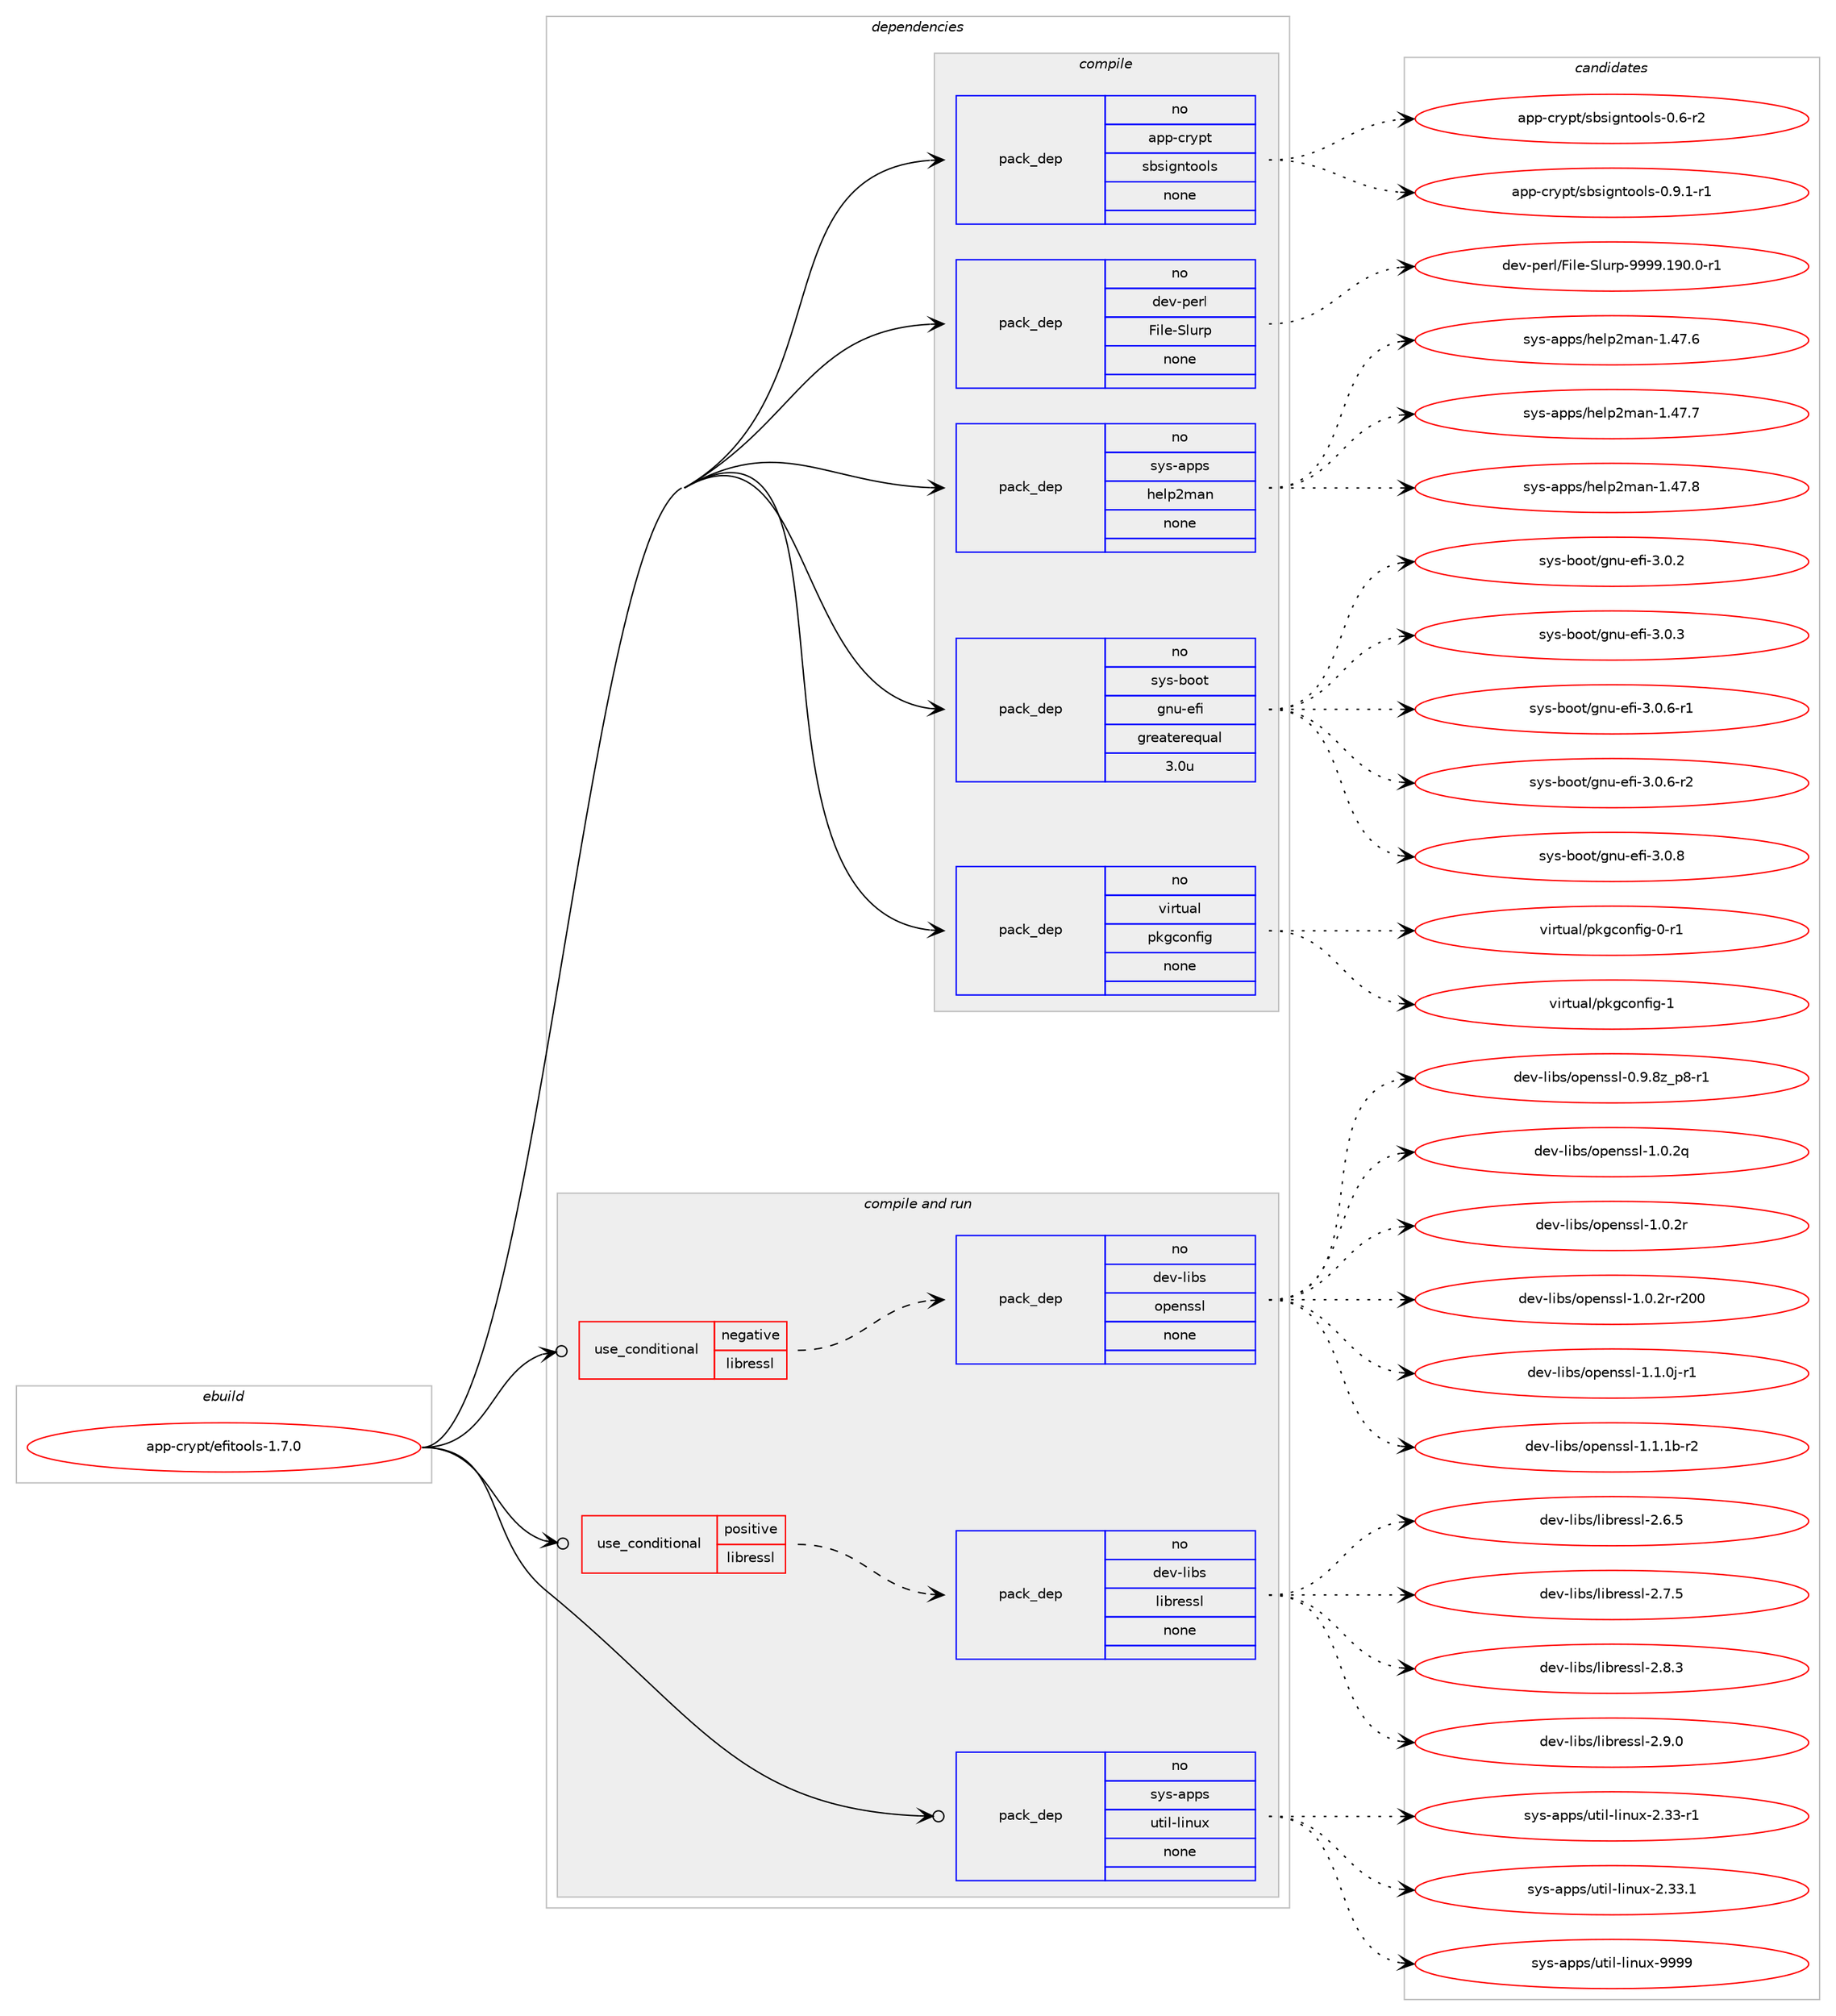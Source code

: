 digraph prolog {

# *************
# Graph options
# *************

newrank=true;
concentrate=true;
compound=true;
graph [rankdir=LR,fontname=Helvetica,fontsize=10,ranksep=1.5];#, ranksep=2.5, nodesep=0.2];
edge  [arrowhead=vee];
node  [fontname=Helvetica,fontsize=10];

# **********
# The ebuild
# **********

subgraph cluster_leftcol {
color=gray;
rank=same;
label=<<i>ebuild</i>>;
id [label="app-crypt/efitools-1.7.0", color=red, width=4, href="../app-crypt/efitools-1.7.0.svg"];
}

# ****************
# The dependencies
# ****************

subgraph cluster_midcol {
color=gray;
label=<<i>dependencies</i>>;
subgraph cluster_compile {
fillcolor="#eeeeee";
style=filled;
label=<<i>compile</i>>;
subgraph pack907949 {
dependency1275361 [label=<<TABLE BORDER="0" CELLBORDER="1" CELLSPACING="0" CELLPADDING="4" WIDTH="220"><TR><TD ROWSPAN="6" CELLPADDING="30">pack_dep</TD></TR><TR><TD WIDTH="110">no</TD></TR><TR><TD>app-crypt</TD></TR><TR><TD>sbsigntools</TD></TR><TR><TD>none</TD></TR><TR><TD></TD></TR></TABLE>>, shape=none, color=blue];
}
id:e -> dependency1275361:w [weight=20,style="solid",arrowhead="vee"];
subgraph pack907950 {
dependency1275362 [label=<<TABLE BORDER="0" CELLBORDER="1" CELLSPACING="0" CELLPADDING="4" WIDTH="220"><TR><TD ROWSPAN="6" CELLPADDING="30">pack_dep</TD></TR><TR><TD WIDTH="110">no</TD></TR><TR><TD>dev-perl</TD></TR><TR><TD>File-Slurp</TD></TR><TR><TD>none</TD></TR><TR><TD></TD></TR></TABLE>>, shape=none, color=blue];
}
id:e -> dependency1275362:w [weight=20,style="solid",arrowhead="vee"];
subgraph pack907951 {
dependency1275363 [label=<<TABLE BORDER="0" CELLBORDER="1" CELLSPACING="0" CELLPADDING="4" WIDTH="220"><TR><TD ROWSPAN="6" CELLPADDING="30">pack_dep</TD></TR><TR><TD WIDTH="110">no</TD></TR><TR><TD>sys-apps</TD></TR><TR><TD>help2man</TD></TR><TR><TD>none</TD></TR><TR><TD></TD></TR></TABLE>>, shape=none, color=blue];
}
id:e -> dependency1275363:w [weight=20,style="solid",arrowhead="vee"];
subgraph pack907952 {
dependency1275364 [label=<<TABLE BORDER="0" CELLBORDER="1" CELLSPACING="0" CELLPADDING="4" WIDTH="220"><TR><TD ROWSPAN="6" CELLPADDING="30">pack_dep</TD></TR><TR><TD WIDTH="110">no</TD></TR><TR><TD>sys-boot</TD></TR><TR><TD>gnu-efi</TD></TR><TR><TD>greaterequal</TD></TR><TR><TD>3.0u</TD></TR></TABLE>>, shape=none, color=blue];
}
id:e -> dependency1275364:w [weight=20,style="solid",arrowhead="vee"];
subgraph pack907953 {
dependency1275365 [label=<<TABLE BORDER="0" CELLBORDER="1" CELLSPACING="0" CELLPADDING="4" WIDTH="220"><TR><TD ROWSPAN="6" CELLPADDING="30">pack_dep</TD></TR><TR><TD WIDTH="110">no</TD></TR><TR><TD>virtual</TD></TR><TR><TD>pkgconfig</TD></TR><TR><TD>none</TD></TR><TR><TD></TD></TR></TABLE>>, shape=none, color=blue];
}
id:e -> dependency1275365:w [weight=20,style="solid",arrowhead="vee"];
}
subgraph cluster_compileandrun {
fillcolor="#eeeeee";
style=filled;
label=<<i>compile and run</i>>;
subgraph cond347607 {
dependency1275366 [label=<<TABLE BORDER="0" CELLBORDER="1" CELLSPACING="0" CELLPADDING="4"><TR><TD ROWSPAN="3" CELLPADDING="10">use_conditional</TD></TR><TR><TD>negative</TD></TR><TR><TD>libressl</TD></TR></TABLE>>, shape=none, color=red];
subgraph pack907954 {
dependency1275367 [label=<<TABLE BORDER="0" CELLBORDER="1" CELLSPACING="0" CELLPADDING="4" WIDTH="220"><TR><TD ROWSPAN="6" CELLPADDING="30">pack_dep</TD></TR><TR><TD WIDTH="110">no</TD></TR><TR><TD>dev-libs</TD></TR><TR><TD>openssl</TD></TR><TR><TD>none</TD></TR><TR><TD></TD></TR></TABLE>>, shape=none, color=blue];
}
dependency1275366:e -> dependency1275367:w [weight=20,style="dashed",arrowhead="vee"];
}
id:e -> dependency1275366:w [weight=20,style="solid",arrowhead="odotvee"];
subgraph cond347608 {
dependency1275368 [label=<<TABLE BORDER="0" CELLBORDER="1" CELLSPACING="0" CELLPADDING="4"><TR><TD ROWSPAN="3" CELLPADDING="10">use_conditional</TD></TR><TR><TD>positive</TD></TR><TR><TD>libressl</TD></TR></TABLE>>, shape=none, color=red];
subgraph pack907955 {
dependency1275369 [label=<<TABLE BORDER="0" CELLBORDER="1" CELLSPACING="0" CELLPADDING="4" WIDTH="220"><TR><TD ROWSPAN="6" CELLPADDING="30">pack_dep</TD></TR><TR><TD WIDTH="110">no</TD></TR><TR><TD>dev-libs</TD></TR><TR><TD>libressl</TD></TR><TR><TD>none</TD></TR><TR><TD></TD></TR></TABLE>>, shape=none, color=blue];
}
dependency1275368:e -> dependency1275369:w [weight=20,style="dashed",arrowhead="vee"];
}
id:e -> dependency1275368:w [weight=20,style="solid",arrowhead="odotvee"];
subgraph pack907956 {
dependency1275370 [label=<<TABLE BORDER="0" CELLBORDER="1" CELLSPACING="0" CELLPADDING="4" WIDTH="220"><TR><TD ROWSPAN="6" CELLPADDING="30">pack_dep</TD></TR><TR><TD WIDTH="110">no</TD></TR><TR><TD>sys-apps</TD></TR><TR><TD>util-linux</TD></TR><TR><TD>none</TD></TR><TR><TD></TD></TR></TABLE>>, shape=none, color=blue];
}
id:e -> dependency1275370:w [weight=20,style="solid",arrowhead="odotvee"];
}
subgraph cluster_run {
fillcolor="#eeeeee";
style=filled;
label=<<i>run</i>>;
}
}

# **************
# The candidates
# **************

subgraph cluster_choices {
rank=same;
color=gray;
label=<<i>candidates</i>>;

subgraph choice907949 {
color=black;
nodesep=1;
choice9711211245991141211121164711598115105103110116111111108115454846544511450 [label="app-crypt/sbsigntools-0.6-r2", color=red, width=4,href="../app-crypt/sbsigntools-0.6-r2.svg"];
choice97112112459911412111211647115981151051031101161111111081154548465746494511449 [label="app-crypt/sbsigntools-0.9.1-r1", color=red, width=4,href="../app-crypt/sbsigntools-0.9.1-r1.svg"];
dependency1275361:e -> choice9711211245991141211121164711598115105103110116111111108115454846544511450:w [style=dotted,weight="100"];
dependency1275361:e -> choice97112112459911412111211647115981151051031101161111111081154548465746494511449:w [style=dotted,weight="100"];
}
subgraph choice907950 {
color=black;
nodesep=1;
choice100101118451121011141084770105108101458310811711411245575757574649574846484511449 [label="dev-perl/File-Slurp-9999.190.0-r1", color=red, width=4,href="../dev-perl/File-Slurp-9999.190.0-r1.svg"];
dependency1275362:e -> choice100101118451121011141084770105108101458310811711411245575757574649574846484511449:w [style=dotted,weight="100"];
}
subgraph choice907951 {
color=black;
nodesep=1;
choice115121115459711211211547104101108112501099711045494652554654 [label="sys-apps/help2man-1.47.6", color=red, width=4,href="../sys-apps/help2man-1.47.6.svg"];
choice115121115459711211211547104101108112501099711045494652554655 [label="sys-apps/help2man-1.47.7", color=red, width=4,href="../sys-apps/help2man-1.47.7.svg"];
choice115121115459711211211547104101108112501099711045494652554656 [label="sys-apps/help2man-1.47.8", color=red, width=4,href="../sys-apps/help2man-1.47.8.svg"];
dependency1275363:e -> choice115121115459711211211547104101108112501099711045494652554654:w [style=dotted,weight="100"];
dependency1275363:e -> choice115121115459711211211547104101108112501099711045494652554655:w [style=dotted,weight="100"];
dependency1275363:e -> choice115121115459711211211547104101108112501099711045494652554656:w [style=dotted,weight="100"];
}
subgraph choice907952 {
color=black;
nodesep=1;
choice11512111545981111111164710311011745101102105455146484650 [label="sys-boot/gnu-efi-3.0.2", color=red, width=4,href="../sys-boot/gnu-efi-3.0.2.svg"];
choice11512111545981111111164710311011745101102105455146484651 [label="sys-boot/gnu-efi-3.0.3", color=red, width=4,href="../sys-boot/gnu-efi-3.0.3.svg"];
choice115121115459811111111647103110117451011021054551464846544511449 [label="sys-boot/gnu-efi-3.0.6-r1", color=red, width=4,href="../sys-boot/gnu-efi-3.0.6-r1.svg"];
choice115121115459811111111647103110117451011021054551464846544511450 [label="sys-boot/gnu-efi-3.0.6-r2", color=red, width=4,href="../sys-boot/gnu-efi-3.0.6-r2.svg"];
choice11512111545981111111164710311011745101102105455146484656 [label="sys-boot/gnu-efi-3.0.8", color=red, width=4,href="../sys-boot/gnu-efi-3.0.8.svg"];
dependency1275364:e -> choice11512111545981111111164710311011745101102105455146484650:w [style=dotted,weight="100"];
dependency1275364:e -> choice11512111545981111111164710311011745101102105455146484651:w [style=dotted,weight="100"];
dependency1275364:e -> choice115121115459811111111647103110117451011021054551464846544511449:w [style=dotted,weight="100"];
dependency1275364:e -> choice115121115459811111111647103110117451011021054551464846544511450:w [style=dotted,weight="100"];
dependency1275364:e -> choice11512111545981111111164710311011745101102105455146484656:w [style=dotted,weight="100"];
}
subgraph choice907953 {
color=black;
nodesep=1;
choice11810511411611797108471121071039911111010210510345484511449 [label="virtual/pkgconfig-0-r1", color=red, width=4,href="../virtual/pkgconfig-0-r1.svg"];
choice1181051141161179710847112107103991111101021051034549 [label="virtual/pkgconfig-1", color=red, width=4,href="../virtual/pkgconfig-1.svg"];
dependency1275365:e -> choice11810511411611797108471121071039911111010210510345484511449:w [style=dotted,weight="100"];
dependency1275365:e -> choice1181051141161179710847112107103991111101021051034549:w [style=dotted,weight="100"];
}
subgraph choice907954 {
color=black;
nodesep=1;
choice10010111845108105981154711111210111011511510845484657465612295112564511449 [label="dev-libs/openssl-0.9.8z_p8-r1", color=red, width=4,href="../dev-libs/openssl-0.9.8z_p8-r1.svg"];
choice100101118451081059811547111112101110115115108454946484650113 [label="dev-libs/openssl-1.0.2q", color=red, width=4,href="../dev-libs/openssl-1.0.2q.svg"];
choice100101118451081059811547111112101110115115108454946484650114 [label="dev-libs/openssl-1.0.2r", color=red, width=4,href="../dev-libs/openssl-1.0.2r.svg"];
choice10010111845108105981154711111210111011511510845494648465011445114504848 [label="dev-libs/openssl-1.0.2r-r200", color=red, width=4,href="../dev-libs/openssl-1.0.2r-r200.svg"];
choice1001011184510810598115471111121011101151151084549464946481064511449 [label="dev-libs/openssl-1.1.0j-r1", color=red, width=4,href="../dev-libs/openssl-1.1.0j-r1.svg"];
choice100101118451081059811547111112101110115115108454946494649984511450 [label="dev-libs/openssl-1.1.1b-r2", color=red, width=4,href="../dev-libs/openssl-1.1.1b-r2.svg"];
dependency1275367:e -> choice10010111845108105981154711111210111011511510845484657465612295112564511449:w [style=dotted,weight="100"];
dependency1275367:e -> choice100101118451081059811547111112101110115115108454946484650113:w [style=dotted,weight="100"];
dependency1275367:e -> choice100101118451081059811547111112101110115115108454946484650114:w [style=dotted,weight="100"];
dependency1275367:e -> choice10010111845108105981154711111210111011511510845494648465011445114504848:w [style=dotted,weight="100"];
dependency1275367:e -> choice1001011184510810598115471111121011101151151084549464946481064511449:w [style=dotted,weight="100"];
dependency1275367:e -> choice100101118451081059811547111112101110115115108454946494649984511450:w [style=dotted,weight="100"];
}
subgraph choice907955 {
color=black;
nodesep=1;
choice10010111845108105981154710810598114101115115108455046544653 [label="dev-libs/libressl-2.6.5", color=red, width=4,href="../dev-libs/libressl-2.6.5.svg"];
choice10010111845108105981154710810598114101115115108455046554653 [label="dev-libs/libressl-2.7.5", color=red, width=4,href="../dev-libs/libressl-2.7.5.svg"];
choice10010111845108105981154710810598114101115115108455046564651 [label="dev-libs/libressl-2.8.3", color=red, width=4,href="../dev-libs/libressl-2.8.3.svg"];
choice10010111845108105981154710810598114101115115108455046574648 [label="dev-libs/libressl-2.9.0", color=red, width=4,href="../dev-libs/libressl-2.9.0.svg"];
dependency1275369:e -> choice10010111845108105981154710810598114101115115108455046544653:w [style=dotted,weight="100"];
dependency1275369:e -> choice10010111845108105981154710810598114101115115108455046554653:w [style=dotted,weight="100"];
dependency1275369:e -> choice10010111845108105981154710810598114101115115108455046564651:w [style=dotted,weight="100"];
dependency1275369:e -> choice10010111845108105981154710810598114101115115108455046574648:w [style=dotted,weight="100"];
}
subgraph choice907956 {
color=black;
nodesep=1;
choice1151211154597112112115471171161051084510810511011712045504651514511449 [label="sys-apps/util-linux-2.33-r1", color=red, width=4,href="../sys-apps/util-linux-2.33-r1.svg"];
choice1151211154597112112115471171161051084510810511011712045504651514649 [label="sys-apps/util-linux-2.33.1", color=red, width=4,href="../sys-apps/util-linux-2.33.1.svg"];
choice115121115459711211211547117116105108451081051101171204557575757 [label="sys-apps/util-linux-9999", color=red, width=4,href="../sys-apps/util-linux-9999.svg"];
dependency1275370:e -> choice1151211154597112112115471171161051084510810511011712045504651514511449:w [style=dotted,weight="100"];
dependency1275370:e -> choice1151211154597112112115471171161051084510810511011712045504651514649:w [style=dotted,weight="100"];
dependency1275370:e -> choice115121115459711211211547117116105108451081051101171204557575757:w [style=dotted,weight="100"];
}
}

}
